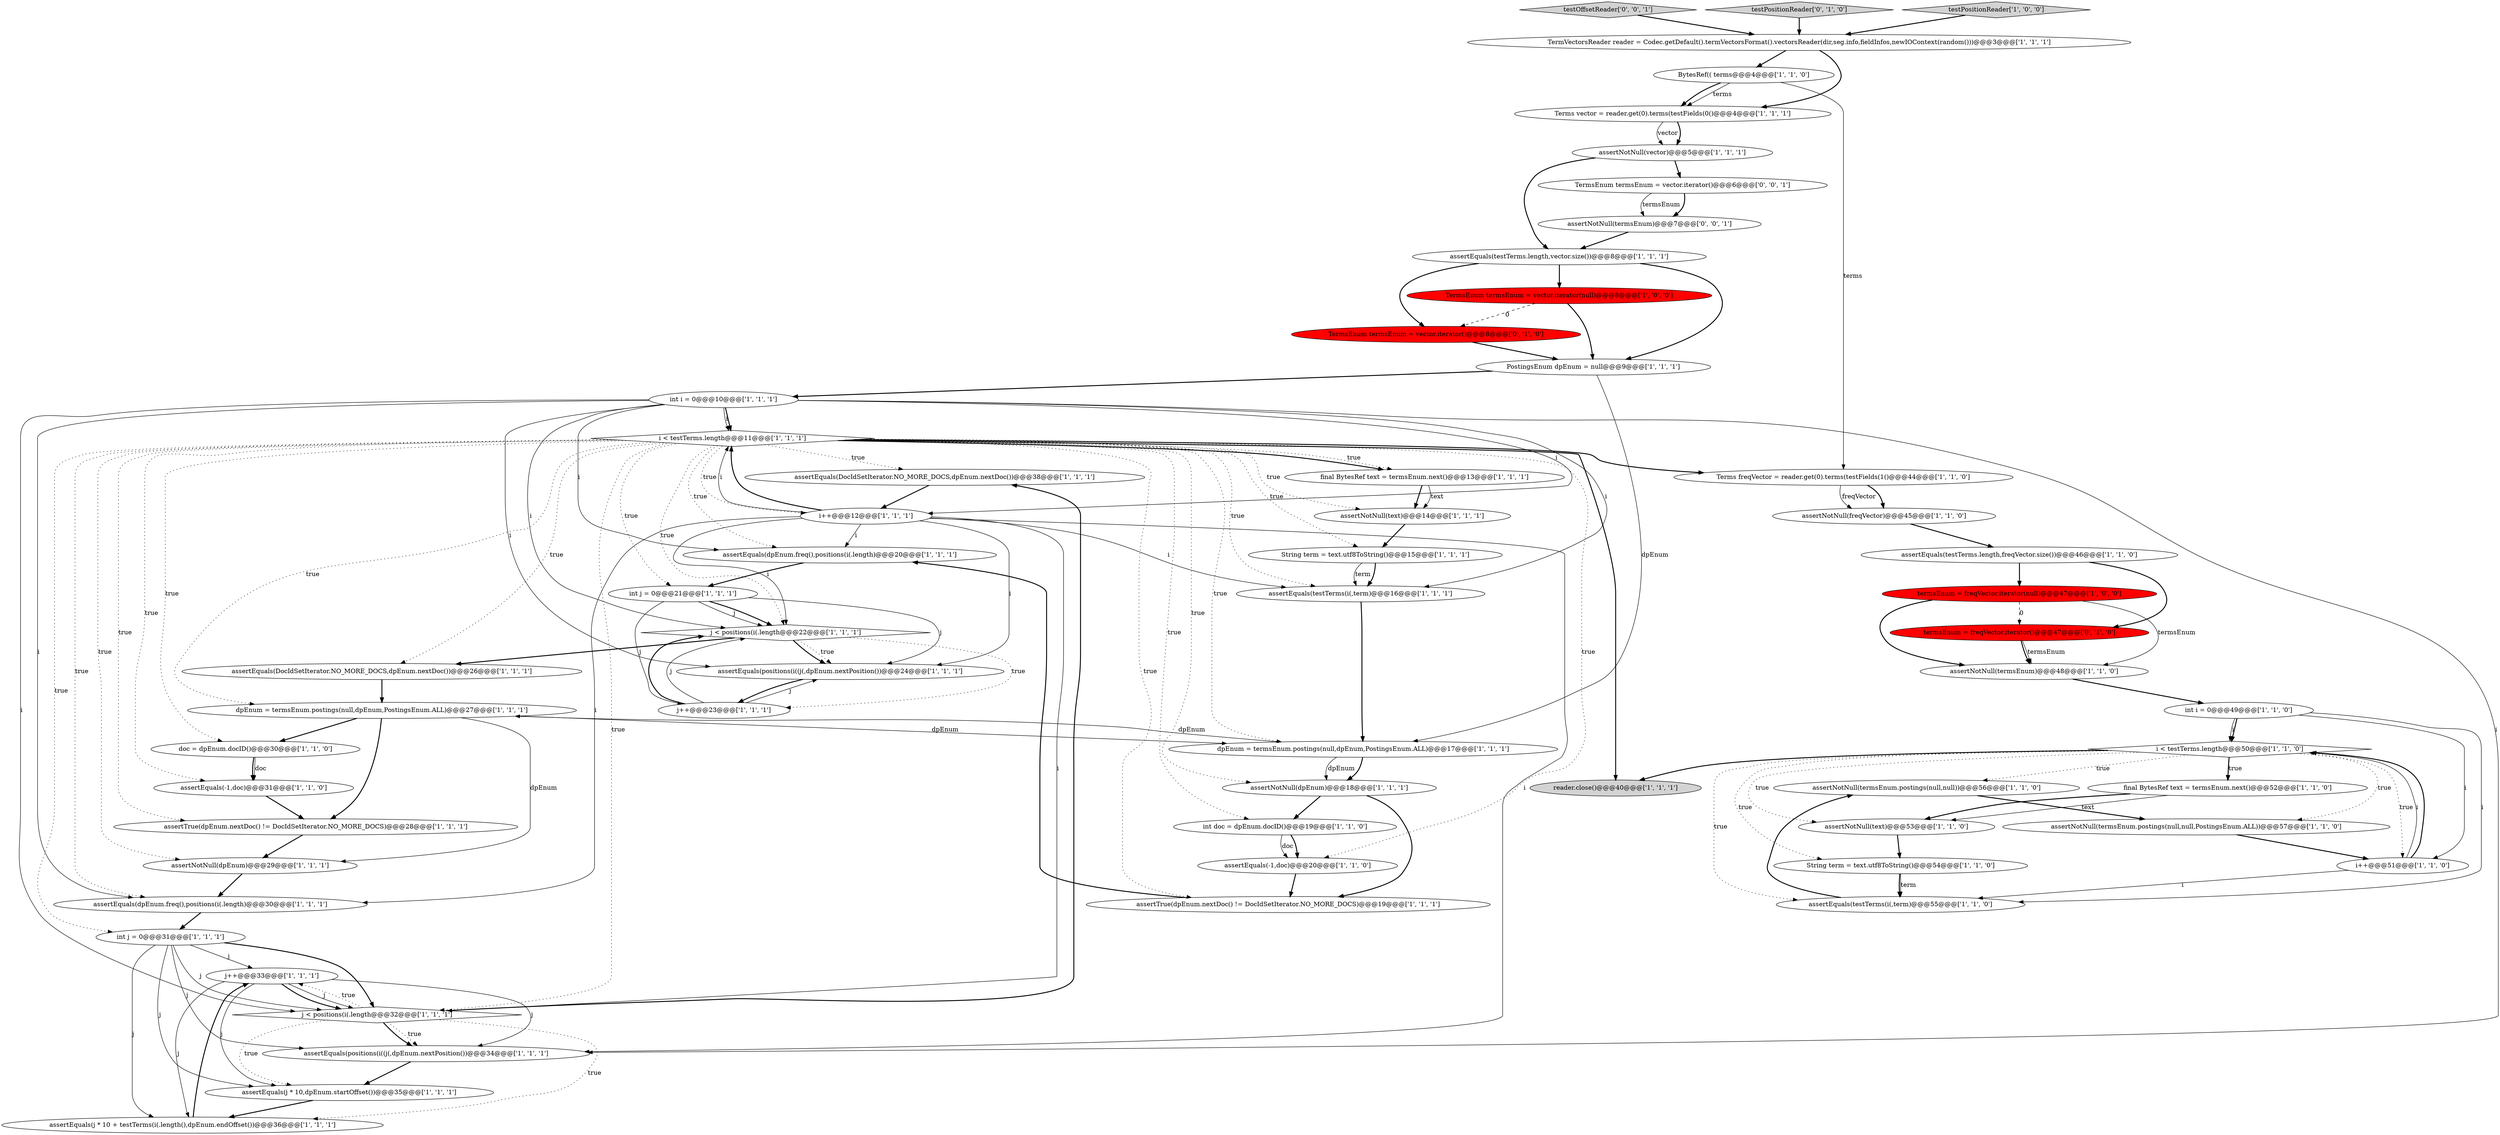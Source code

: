 digraph {
37 [style = filled, label = "termsEnum = freqVector.iterator(null)@@@47@@@['1', '0', '0']", fillcolor = red, shape = ellipse image = "AAA1AAABBB1BBB"];
12 [style = filled, label = "assertEquals(DocIdSetIterator.NO_MORE_DOCS,dpEnum.nextDoc())@@@38@@@['1', '1', '1']", fillcolor = white, shape = ellipse image = "AAA0AAABBB1BBB"];
19 [style = filled, label = "int j = 0@@@31@@@['1', '1', '1']", fillcolor = white, shape = ellipse image = "AAA0AAABBB1BBB"];
16 [style = filled, label = "assertNotNull(termsEnum.postings(null,null))@@@56@@@['1', '1', '0']", fillcolor = white, shape = ellipse image = "AAA0AAABBB1BBB"];
10 [style = filled, label = "int i = 0@@@49@@@['1', '1', '0']", fillcolor = white, shape = ellipse image = "AAA0AAABBB1BBB"];
48 [style = filled, label = "assertEquals(dpEnum.freq(),positions(i(.length)@@@20@@@['1', '1', '1']", fillcolor = white, shape = ellipse image = "AAA0AAABBB1BBB"];
20 [style = filled, label = "Terms vector = reader.get(0).terms(testFields(0()@@@4@@@['1', '1', '1']", fillcolor = white, shape = ellipse image = "AAA0AAABBB1BBB"];
26 [style = filled, label = "assertNotNull(termsEnum.postings(null,null,PostingsEnum.ALL))@@@57@@@['1', '1', '0']", fillcolor = white, shape = ellipse image = "AAA0AAABBB1BBB"];
57 [style = filled, label = "testOffsetReader['0', '0', '1']", fillcolor = lightgray, shape = diamond image = "AAA0AAABBB3BBB"];
6 [style = filled, label = "dpEnum = termsEnum.postings(null,dpEnum,PostingsEnum.ALL)@@@27@@@['1', '1', '1']", fillcolor = white, shape = ellipse image = "AAA0AAABBB1BBB"];
25 [style = filled, label = "assertTrue(dpEnum.nextDoc() != DocIdSetIterator.NO_MORE_DOCS)@@@19@@@['1', '1', '1']", fillcolor = white, shape = ellipse image = "AAA0AAABBB1BBB"];
55 [style = filled, label = "testPositionReader['0', '1', '0']", fillcolor = lightgray, shape = diamond image = "AAA0AAABBB2BBB"];
22 [style = filled, label = "Terms freqVector = reader.get(0).terms(testFields(1()@@@44@@@['1', '1', '0']", fillcolor = white, shape = ellipse image = "AAA0AAABBB1BBB"];
34 [style = filled, label = "reader.close()@@@40@@@['1', '1', '1']", fillcolor = lightgray, shape = ellipse image = "AAA0AAABBB1BBB"];
44 [style = filled, label = "doc = dpEnum.docID()@@@30@@@['1', '1', '0']", fillcolor = white, shape = ellipse image = "AAA0AAABBB1BBB"];
4 [style = filled, label = "j < positions(i(.length@@@22@@@['1', '1', '1']", fillcolor = white, shape = diamond image = "AAA0AAABBB1BBB"];
0 [style = filled, label = "BytesRef(( terms@@@4@@@['1', '1', '0']", fillcolor = white, shape = ellipse image = "AAA0AAABBB1BBB"];
15 [style = filled, label = "assertNotNull(text)@@@53@@@['1', '1', '0']", fillcolor = white, shape = ellipse image = "AAA0AAABBB1BBB"];
18 [style = filled, label = "assertEquals(-1,doc)@@@20@@@['1', '1', '0']", fillcolor = white, shape = ellipse image = "AAA0AAABBB1BBB"];
39 [style = filled, label = "assertEquals(testTerms.length,freqVector.size())@@@46@@@['1', '1', '0']", fillcolor = white, shape = ellipse image = "AAA0AAABBB1BBB"];
53 [style = filled, label = "assertEquals(testTerms.length,vector.size())@@@8@@@['1', '1', '1']", fillcolor = white, shape = ellipse image = "AAA0AAABBB1BBB"];
54 [style = filled, label = "termsEnum = freqVector.iterator()@@@47@@@['0', '1', '0']", fillcolor = red, shape = ellipse image = "AAA1AAABBB2BBB"];
30 [style = filled, label = "assertEquals(positions(i((j(,dpEnum.nextPosition())@@@24@@@['1', '1', '1']", fillcolor = white, shape = ellipse image = "AAA0AAABBB1BBB"];
9 [style = filled, label = "j++@@@33@@@['1', '1', '1']", fillcolor = white, shape = ellipse image = "AAA0AAABBB1BBB"];
8 [style = filled, label = "assertNotNull(dpEnum)@@@18@@@['1', '1', '1']", fillcolor = white, shape = ellipse image = "AAA0AAABBB1BBB"];
32 [style = filled, label = "testPositionReader['1', '0', '0']", fillcolor = lightgray, shape = diamond image = "AAA0AAABBB1BBB"];
31 [style = filled, label = "i < testTerms.length@@@50@@@['1', '1', '0']", fillcolor = white, shape = diamond image = "AAA0AAABBB1BBB"];
58 [style = filled, label = "assertNotNull(termsEnum)@@@7@@@['0', '0', '1']", fillcolor = white, shape = ellipse image = "AAA0AAABBB3BBB"];
36 [style = filled, label = "int doc = dpEnum.docID()@@@19@@@['1', '1', '0']", fillcolor = white, shape = ellipse image = "AAA0AAABBB1BBB"];
51 [style = filled, label = "j++@@@23@@@['1', '1', '1']", fillcolor = white, shape = ellipse image = "AAA0AAABBB1BBB"];
56 [style = filled, label = "TermsEnum termsEnum = vector.iterator()@@@8@@@['0', '1', '0']", fillcolor = red, shape = ellipse image = "AAA1AAABBB2BBB"];
5 [style = filled, label = "TermVectorsReader reader = Codec.getDefault().termVectorsFormat().vectorsReader(dir,seg.info,fieldInfos,newIOContext(random()))@@@3@@@['1', '1', '1']", fillcolor = white, shape = ellipse image = "AAA0AAABBB1BBB"];
2 [style = filled, label = "assertEquals(-1,doc)@@@31@@@['1', '1', '0']", fillcolor = white, shape = ellipse image = "AAA0AAABBB1BBB"];
21 [style = filled, label = "String term = text.utf8ToString()@@@15@@@['1', '1', '1']", fillcolor = white, shape = ellipse image = "AAA0AAABBB1BBB"];
35 [style = filled, label = "int i = 0@@@10@@@['1', '1', '1']", fillcolor = white, shape = ellipse image = "AAA0AAABBB1BBB"];
24 [style = filled, label = "TermsEnum termsEnum = vector.iterator(null)@@@8@@@['1', '0', '0']", fillcolor = red, shape = ellipse image = "AAA1AAABBB1BBB"];
59 [style = filled, label = "TermsEnum termsEnum = vector.iterator()@@@6@@@['0', '0', '1']", fillcolor = white, shape = ellipse image = "AAA0AAABBB3BBB"];
52 [style = filled, label = "final BytesRef text = termsEnum.next()@@@52@@@['1', '1', '0']", fillcolor = white, shape = ellipse image = "AAA0AAABBB1BBB"];
42 [style = filled, label = "j < positions(i(.length@@@32@@@['1', '1', '1']", fillcolor = white, shape = diamond image = "AAA0AAABBB1BBB"];
17 [style = filled, label = "assertNotNull(termsEnum)@@@48@@@['1', '1', '0']", fillcolor = white, shape = ellipse image = "AAA0AAABBB1BBB"];
7 [style = filled, label = "i < testTerms.length@@@11@@@['1', '1', '1']", fillcolor = white, shape = diamond image = "AAA0AAABBB1BBB"];
28 [style = filled, label = "i++@@@12@@@['1', '1', '1']", fillcolor = white, shape = ellipse image = "AAA0AAABBB1BBB"];
27 [style = filled, label = "dpEnum = termsEnum.postings(null,dpEnum,PostingsEnum.ALL)@@@17@@@['1', '1', '1']", fillcolor = white, shape = ellipse image = "AAA0AAABBB1BBB"];
38 [style = filled, label = "assertNotNull(vector)@@@5@@@['1', '1', '1']", fillcolor = white, shape = ellipse image = "AAA0AAABBB1BBB"];
13 [style = filled, label = "assertEquals(dpEnum.freq(),positions(i(.length)@@@30@@@['1', '1', '1']", fillcolor = white, shape = ellipse image = "AAA0AAABBB1BBB"];
43 [style = filled, label = "assertEquals(DocIdSetIterator.NO_MORE_DOCS,dpEnum.nextDoc())@@@26@@@['1', '1', '1']", fillcolor = white, shape = ellipse image = "AAA0AAABBB1BBB"];
47 [style = filled, label = "assertNotNull(text)@@@14@@@['1', '1', '1']", fillcolor = white, shape = ellipse image = "AAA0AAABBB1BBB"];
11 [style = filled, label = "assertEquals(testTerms(i(,term)@@@16@@@['1', '1', '1']", fillcolor = white, shape = ellipse image = "AAA0AAABBB1BBB"];
23 [style = filled, label = "i++@@@51@@@['1', '1', '0']", fillcolor = white, shape = ellipse image = "AAA0AAABBB1BBB"];
40 [style = filled, label = "assertEquals(testTerms(i(,term)@@@55@@@['1', '1', '0']", fillcolor = white, shape = ellipse image = "AAA0AAABBB1BBB"];
45 [style = filled, label = "assertEquals(j * 10 + testTerms(i(.length(),dpEnum.endOffset())@@@36@@@['1', '1', '1']", fillcolor = white, shape = ellipse image = "AAA0AAABBB1BBB"];
1 [style = filled, label = "String term = text.utf8ToString()@@@54@@@['1', '1', '0']", fillcolor = white, shape = ellipse image = "AAA0AAABBB1BBB"];
29 [style = filled, label = "assertEquals(j * 10,dpEnum.startOffset())@@@35@@@['1', '1', '1']", fillcolor = white, shape = ellipse image = "AAA0AAABBB1BBB"];
41 [style = filled, label = "int j = 0@@@21@@@['1', '1', '1']", fillcolor = white, shape = ellipse image = "AAA0AAABBB1BBB"];
46 [style = filled, label = "final BytesRef text = termsEnum.next()@@@13@@@['1', '1', '1']", fillcolor = white, shape = ellipse image = "AAA0AAABBB1BBB"];
14 [style = filled, label = "assertTrue(dpEnum.nextDoc() != DocIdSetIterator.NO_MORE_DOCS)@@@28@@@['1', '1', '1']", fillcolor = white, shape = ellipse image = "AAA0AAABBB1BBB"];
50 [style = filled, label = "assertNotNull(freqVector)@@@45@@@['1', '1', '0']", fillcolor = white, shape = ellipse image = "AAA0AAABBB1BBB"];
49 [style = filled, label = "assertNotNull(dpEnum)@@@29@@@['1', '1', '1']", fillcolor = white, shape = ellipse image = "AAA0AAABBB1BBB"];
3 [style = filled, label = "assertEquals(positions(i((j(,dpEnum.nextPosition())@@@34@@@['1', '1', '1']", fillcolor = white, shape = ellipse image = "AAA0AAABBB1BBB"];
33 [style = filled, label = "PostingsEnum dpEnum = null@@@9@@@['1', '1', '1']", fillcolor = white, shape = ellipse image = "AAA0AAABBB1BBB"];
28->4 [style = solid, label="i"];
35->28 [style = solid, label="i"];
6->49 [style = solid, label="dpEnum"];
9->29 [style = solid, label="j"];
5->20 [style = bold, label=""];
7->36 [style = dotted, label="true"];
1->40 [style = solid, label="term"];
41->4 [style = solid, label="j"];
39->54 [style = bold, label=""];
59->58 [style = bold, label=""];
25->48 [style = bold, label=""];
59->58 [style = solid, label="termsEnum"];
44->2 [style = solid, label="doc"];
29->45 [style = bold, label=""];
4->30 [style = dotted, label="true"];
37->17 [style = solid, label="termsEnum"];
35->42 [style = solid, label="i"];
8->36 [style = bold, label=""];
35->3 [style = solid, label="i"];
40->16 [style = bold, label=""];
5->0 [style = bold, label=""];
49->13 [style = bold, label=""];
2->14 [style = bold, label=""];
36->18 [style = bold, label=""];
7->41 [style = dotted, label="true"];
7->27 [style = dotted, label="true"];
42->3 [style = bold, label=""];
19->45 [style = solid, label="j"];
0->20 [style = solid, label="terms"];
35->7 [style = bold, label=""];
44->2 [style = bold, label=""];
19->42 [style = bold, label=""];
42->3 [style = dotted, label="true"];
7->6 [style = dotted, label="true"];
19->42 [style = solid, label="j"];
19->29 [style = solid, label="j"];
35->30 [style = solid, label="i"];
48->41 [style = bold, label=""];
12->28 [style = bold, label=""];
10->31 [style = bold, label=""];
46->47 [style = solid, label="text"];
7->46 [style = bold, label=""];
4->51 [style = dotted, label="true"];
31->40 [style = dotted, label="true"];
54->17 [style = solid, label="termsEnum"];
7->13 [style = dotted, label="true"];
22->50 [style = bold, label=""];
16->26 [style = bold, label=""];
54->17 [style = bold, label=""];
38->53 [style = bold, label=""];
41->4 [style = bold, label=""];
28->42 [style = solid, label="i"];
20->38 [style = bold, label=""];
55->5 [style = bold, label=""];
50->39 [style = bold, label=""];
7->42 [style = dotted, label="true"];
7->12 [style = dotted, label="true"];
28->11 [style = solid, label="i"];
51->30 [style = solid, label="j"];
9->3 [style = solid, label="j"];
41->30 [style = solid, label="j"];
19->9 [style = solid, label="j"];
21->11 [style = bold, label=""];
7->46 [style = dotted, label="true"];
31->23 [style = dotted, label="true"];
53->24 [style = bold, label=""];
57->5 [style = bold, label=""];
31->15 [style = dotted, label="true"];
18->25 [style = bold, label=""];
53->33 [style = bold, label=""];
23->31 [style = solid, label="i"];
0->20 [style = bold, label=""];
53->56 [style = bold, label=""];
56->33 [style = bold, label=""];
7->21 [style = dotted, label="true"];
7->8 [style = dotted, label="true"];
42->45 [style = dotted, label="true"];
27->8 [style = bold, label=""];
3->29 [style = bold, label=""];
24->56 [style = dashed, label="0"];
38->59 [style = bold, label=""];
39->37 [style = bold, label=""];
23->31 [style = bold, label=""];
17->10 [style = bold, label=""];
52->15 [style = bold, label=""];
28->30 [style = solid, label="i"];
7->2 [style = dotted, label="true"];
9->42 [style = bold, label=""];
51->4 [style = bold, label=""];
35->7 [style = solid, label="i"];
31->52 [style = bold, label=""];
27->6 [style = solid, label="dpEnum"];
6->27 [style = solid, label="dpEnum"];
52->15 [style = solid, label="text"];
9->45 [style = solid, label="j"];
21->11 [style = solid, label="term"];
28->7 [style = solid, label="i"];
6->44 [style = bold, label=""];
36->18 [style = solid, label="doc"];
35->13 [style = solid, label="i"];
31->34 [style = bold, label=""];
10->40 [style = solid, label="i"];
24->33 [style = bold, label=""];
7->22 [style = bold, label=""];
13->19 [style = bold, label=""];
58->53 [style = bold, label=""];
51->4 [style = solid, label="j"];
7->11 [style = dotted, label="true"];
28->13 [style = solid, label="i"];
31->52 [style = dotted, label="true"];
31->1 [style = dotted, label="true"];
0->22 [style = solid, label="terms"];
7->48 [style = dotted, label="true"];
7->18 [style = dotted, label="true"];
19->3 [style = solid, label="j"];
47->21 [style = bold, label=""];
42->29 [style = dotted, label="true"];
45->9 [style = bold, label=""];
7->28 [style = dotted, label="true"];
15->1 [style = bold, label=""];
32->5 [style = bold, label=""];
33->27 [style = solid, label="dpEnum"];
7->49 [style = dotted, label="true"];
33->35 [style = bold, label=""];
35->48 [style = solid, label="i"];
4->43 [style = bold, label=""];
14->49 [style = bold, label=""];
10->23 [style = solid, label="i"];
1->40 [style = bold, label=""];
28->3 [style = solid, label="i"];
41->51 [style = solid, label="j"];
7->19 [style = dotted, label="true"];
37->17 [style = bold, label=""];
22->50 [style = solid, label="freqVector"];
28->7 [style = bold, label=""];
37->54 [style = dashed, label="0"];
42->12 [style = bold, label=""];
31->16 [style = dotted, label="true"];
28->48 [style = solid, label="i"];
46->47 [style = bold, label=""];
43->6 [style = bold, label=""];
30->51 [style = bold, label=""];
6->14 [style = bold, label=""];
10->31 [style = solid, label="i"];
7->34 [style = bold, label=""];
4->30 [style = bold, label=""];
7->47 [style = dotted, label="true"];
31->26 [style = dotted, label="true"];
35->4 [style = solid, label="i"];
20->38 [style = solid, label="vector"];
9->42 [style = solid, label="j"];
26->23 [style = bold, label=""];
7->44 [style = dotted, label="true"];
7->4 [style = dotted, label="true"];
42->9 [style = dotted, label="true"];
23->40 [style = solid, label="i"];
27->8 [style = solid, label="dpEnum"];
7->25 [style = dotted, label="true"];
35->11 [style = solid, label="i"];
7->43 [style = dotted, label="true"];
8->25 [style = bold, label=""];
11->27 [style = bold, label=""];
7->14 [style = dotted, label="true"];
}
